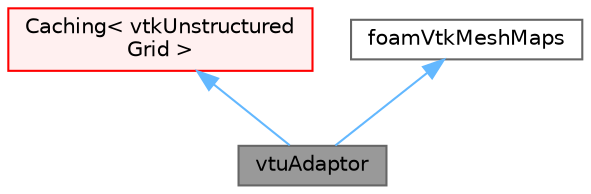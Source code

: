 digraph "vtuAdaptor"
{
 // LATEX_PDF_SIZE
  bgcolor="transparent";
  edge [fontname=Helvetica,fontsize=10,labelfontname=Helvetica,labelfontsize=10];
  node [fontname=Helvetica,fontsize=10,shape=box,height=0.2,width=0.4];
  Node1 [id="Node000001",label="vtuAdaptor",height=0.2,width=0.4,color="gray40", fillcolor="grey60", style="filled", fontcolor="black",tooltip="A low-level backend adaptor for converting OpenFOAM volume meshes/fields to VTK internal representati..."];
  Node2 -> Node1 [id="edge1_Node000001_Node000002",dir="back",color="steelblue1",style="solid",tooltip=" "];
  Node2 [id="Node000002",label="Caching\< vtkUnstructured\lGrid \>",height=0.2,width=0.4,color="red", fillcolor="#FFF0F0", style="filled",URL="$structFoam_1_1vtk_1_1Caching.html",tooltip=" "];
  Node4 -> Node1 [id="edge2_Node000001_Node000004",dir="back",color="steelblue1",style="solid",tooltip=" "];
  Node4 [id="Node000004",label="foamVtkMeshMaps",height=0.2,width=0.4,color="gray40", fillcolor="white", style="filled",URL="$classFoam_1_1foamVtkMeshMaps.html",tooltip="Bookkeeping for mesh subsetting and/or polyhedral cell decomposition. Although the main use case is f..."];
}
